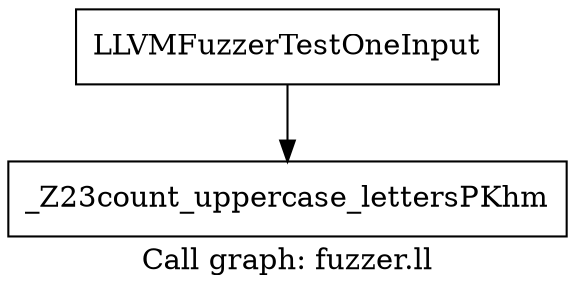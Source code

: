 digraph "Call graph: fuzzer.ll" {
	label="Call graph: fuzzer.ll";

	Node0x55c7b72da030 [shape=record,label="{_Z23count_uppercase_lettersPKhm}"];
	Node0x55c7b72da0e0 [shape=record,label="{LLVMFuzzerTestOneInput}"];
	Node0x55c7b72da0e0 -> Node0x55c7b72da030;
}
